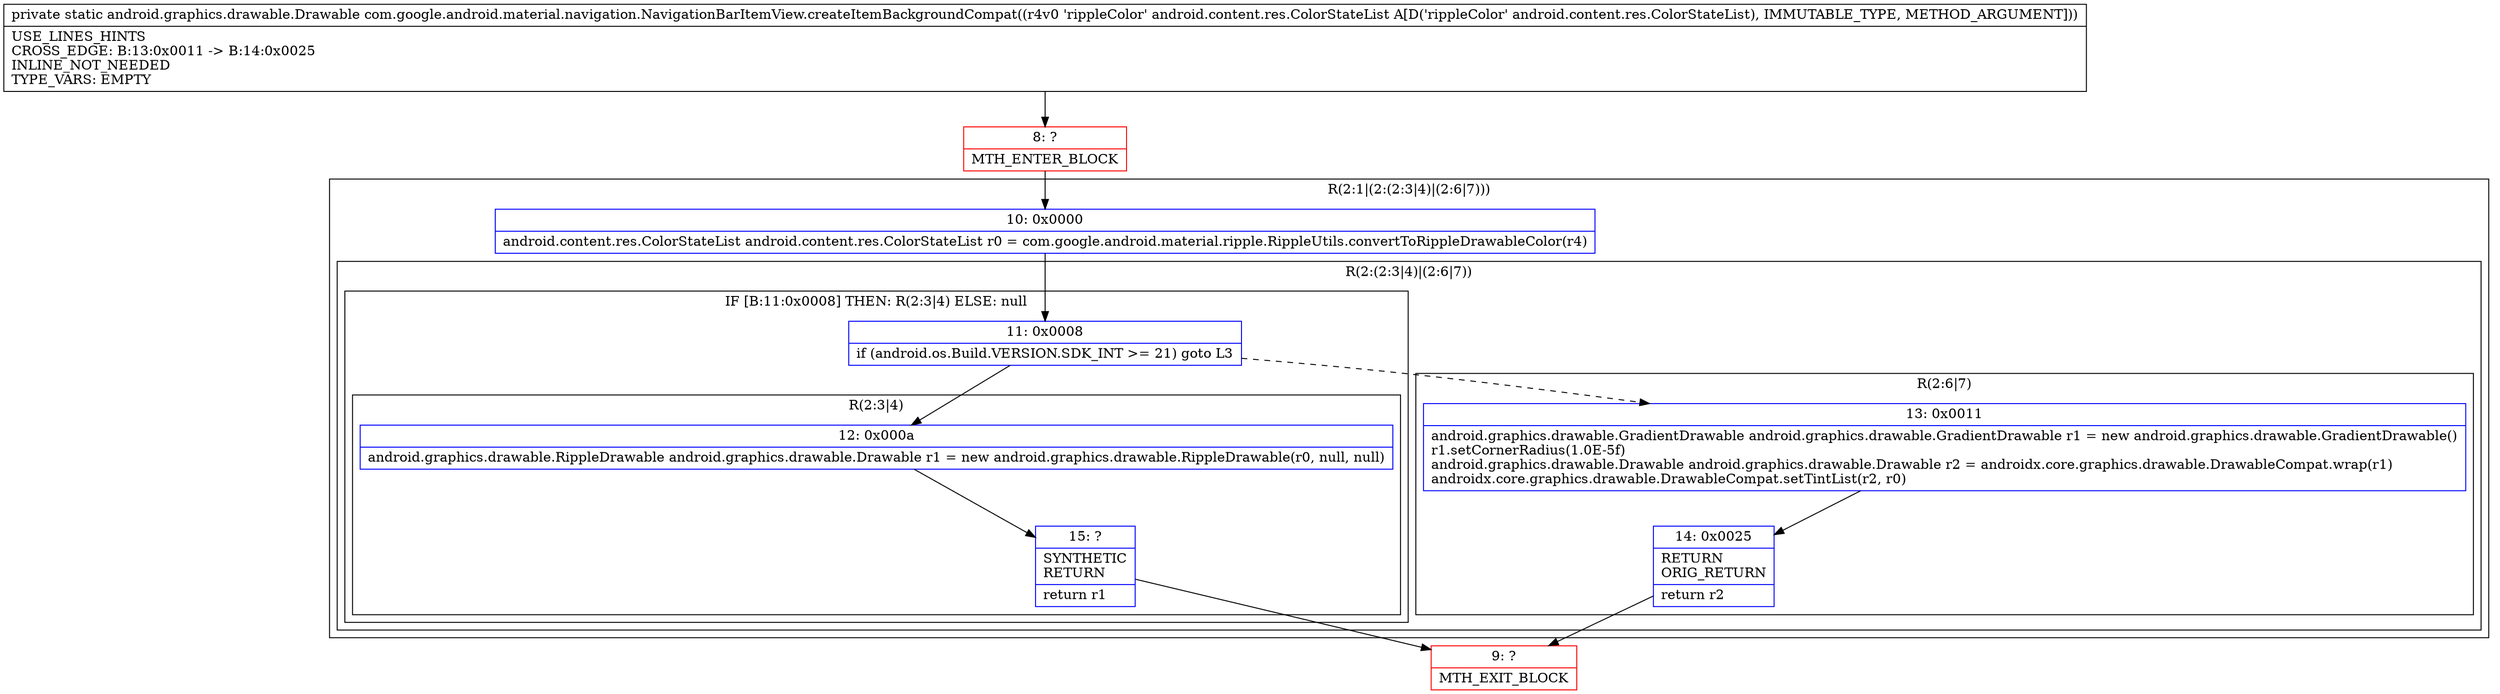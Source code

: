 digraph "CFG forcom.google.android.material.navigation.NavigationBarItemView.createItemBackgroundCompat(Landroid\/content\/res\/ColorStateList;)Landroid\/graphics\/drawable\/Drawable;" {
subgraph cluster_Region_997269525 {
label = "R(2:1|(2:(2:3|4)|(2:6|7)))";
node [shape=record,color=blue];
Node_10 [shape=record,label="{10\:\ 0x0000|android.content.res.ColorStateList android.content.res.ColorStateList r0 = com.google.android.material.ripple.RippleUtils.convertToRippleDrawableColor(r4)\l}"];
subgraph cluster_Region_244682036 {
label = "R(2:(2:3|4)|(2:6|7))";
node [shape=record,color=blue];
subgraph cluster_IfRegion_1379738600 {
label = "IF [B:11:0x0008] THEN: R(2:3|4) ELSE: null";
node [shape=record,color=blue];
Node_11 [shape=record,label="{11\:\ 0x0008|if (android.os.Build.VERSION.SDK_INT \>= 21) goto L3\l}"];
subgraph cluster_Region_2109347212 {
label = "R(2:3|4)";
node [shape=record,color=blue];
Node_12 [shape=record,label="{12\:\ 0x000a|android.graphics.drawable.RippleDrawable android.graphics.drawable.Drawable r1 = new android.graphics.drawable.RippleDrawable(r0, null, null)\l}"];
Node_15 [shape=record,label="{15\:\ ?|SYNTHETIC\lRETURN\l|return r1\l}"];
}
}
subgraph cluster_Region_1372079473 {
label = "R(2:6|7)";
node [shape=record,color=blue];
Node_13 [shape=record,label="{13\:\ 0x0011|android.graphics.drawable.GradientDrawable android.graphics.drawable.GradientDrawable r1 = new android.graphics.drawable.GradientDrawable()\lr1.setCornerRadius(1.0E\-5f)\landroid.graphics.drawable.Drawable android.graphics.drawable.Drawable r2 = androidx.core.graphics.drawable.DrawableCompat.wrap(r1)\landroidx.core.graphics.drawable.DrawableCompat.setTintList(r2, r0)\l}"];
Node_14 [shape=record,label="{14\:\ 0x0025|RETURN\lORIG_RETURN\l|return r2\l}"];
}
}
}
Node_8 [shape=record,color=red,label="{8\:\ ?|MTH_ENTER_BLOCK\l}"];
Node_9 [shape=record,color=red,label="{9\:\ ?|MTH_EXIT_BLOCK\l}"];
MethodNode[shape=record,label="{private static android.graphics.drawable.Drawable com.google.android.material.navigation.NavigationBarItemView.createItemBackgroundCompat((r4v0 'rippleColor' android.content.res.ColorStateList A[D('rippleColor' android.content.res.ColorStateList), IMMUTABLE_TYPE, METHOD_ARGUMENT]))  | USE_LINES_HINTS\lCROSS_EDGE: B:13:0x0011 \-\> B:14:0x0025\lINLINE_NOT_NEEDED\lTYPE_VARS: EMPTY\l}"];
MethodNode -> Node_8;Node_10 -> Node_11;
Node_11 -> Node_12;
Node_11 -> Node_13[style=dashed];
Node_12 -> Node_15;
Node_15 -> Node_9;
Node_13 -> Node_14;
Node_14 -> Node_9;
Node_8 -> Node_10;
}


